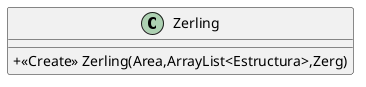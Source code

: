 @startuml
skinparam classAttributeIconSize 0
class Zerling {
+ <<Create>> Zerling(Area,ArrayList<Estructura>,Zerg)
}



@enduml